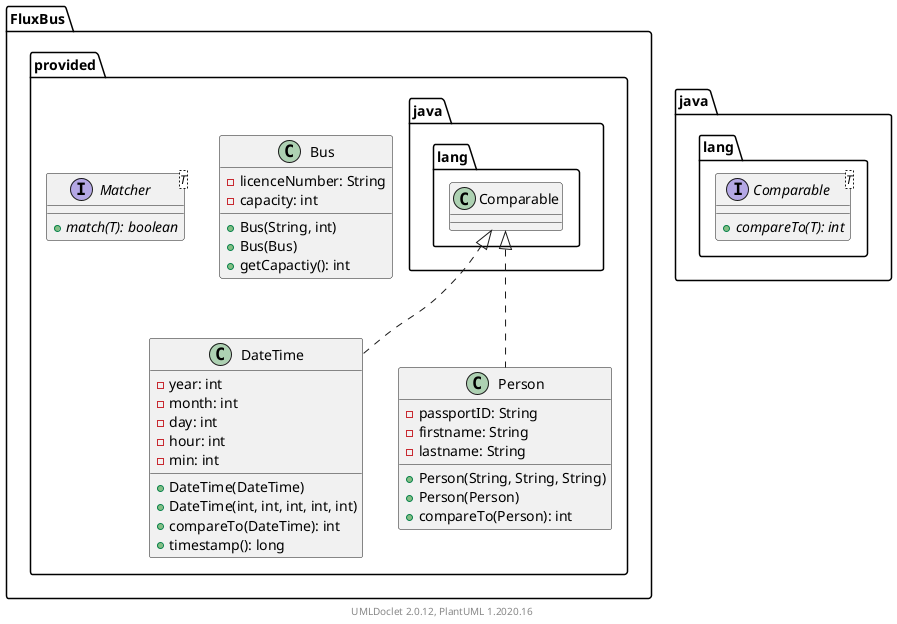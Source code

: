 @startuml
    namespace FluxBus.provided {

        class DateTime [[DateTime.html]] {
            -year: int
            -month: int
            -day: int
            -hour: int
            -min: int
            +DateTime(DateTime)
            +DateTime(int, int, int, int, int)
            +compareTo(DateTime): int
            +timestamp(): long
        }

        class Bus [[Bus.html]] {
            -licenceNumber: String
            -capacity: int
            +Bus(String, int)
            +Bus(Bus)
            +getCapactiy(): int
        }

        class Person [[Person.html]] {
            -passportID: String
            -firstname: String
            -lastname: String
            +Person(String, String, String)
            +Person(Person)
            +compareTo(Person): int
        }

        interface Matcher<T> [[Matcher.html]] {
            {abstract} +match(T): boolean
        }

        java.lang.Comparable <|.. DateTime
        java.lang.Comparable <|.. Person
    }

    namespace java.lang {
        interface Comparable<T> {
            {abstract} +compareTo(T): int
        }
    }

    center footer UMLDoclet 2.0.12, PlantUML 1.2020.16
@enduml
